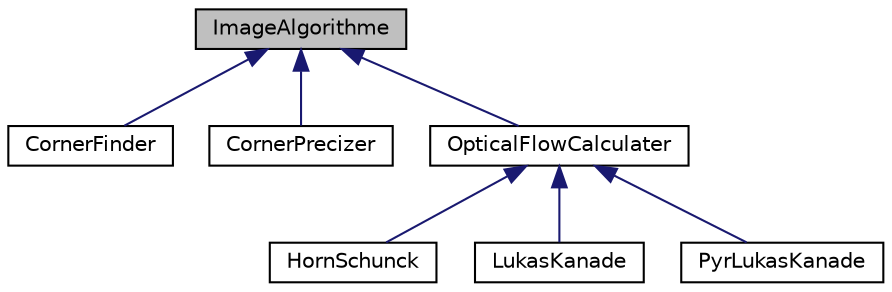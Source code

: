 digraph G
{
  edge [fontname="Helvetica",fontsize="10",labelfontname="Helvetica",labelfontsize="10"];
  node [fontname="Helvetica",fontsize="10",shape=record];
  Node1 [label="ImageAlgorithme",height=0.2,width=0.4,color="black", fillcolor="grey75", style="filled" fontcolor="black"];
  Node1 -> Node2 [dir="back",color="midnightblue",fontsize="10",style="solid",fontname="Helvetica"];
  Node2 [label="CornerFinder",height=0.2,width=0.4,color="black", fillcolor="white", style="filled",URL="$class_corner_finder.html"];
  Node1 -> Node3 [dir="back",color="midnightblue",fontsize="10",style="solid",fontname="Helvetica"];
  Node3 [label="CornerPrecizer",height=0.2,width=0.4,color="black", fillcolor="white", style="filled",URL="$class_corner_precizer.html"];
  Node1 -> Node4 [dir="back",color="midnightblue",fontsize="10",style="solid",fontname="Helvetica"];
  Node4 [label="OpticalFlowCalculater",height=0.2,width=0.4,color="black", fillcolor="white", style="filled",URL="$class_optical_flow_calculater.html"];
  Node4 -> Node5 [dir="back",color="midnightblue",fontsize="10",style="solid",fontname="Helvetica"];
  Node5 [label="HornSchunck",height=0.2,width=0.4,color="black", fillcolor="white", style="filled",URL="$class_horn_schunck.html"];
  Node4 -> Node6 [dir="back",color="midnightblue",fontsize="10",style="solid",fontname="Helvetica"];
  Node6 [label="LukasKanade",height=0.2,width=0.4,color="black", fillcolor="white", style="filled",URL="$class_lukas_kanade.html"];
  Node4 -> Node7 [dir="back",color="midnightblue",fontsize="10",style="solid",fontname="Helvetica"];
  Node7 [label="PyrLukasKanade",height=0.2,width=0.4,color="black", fillcolor="white", style="filled",URL="$class_pyr_lukas_kanade.html"];
}
